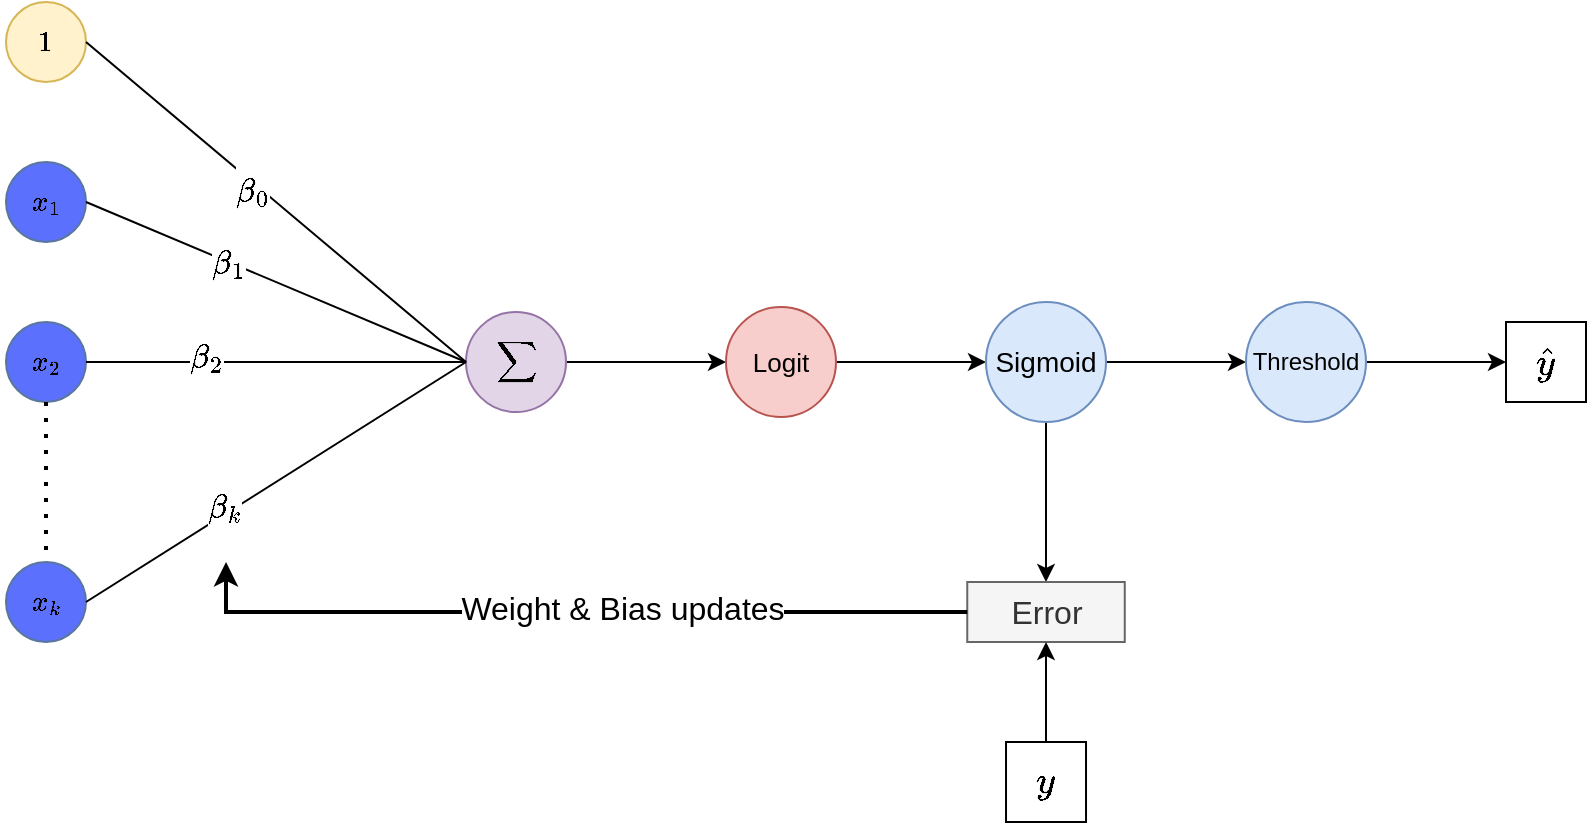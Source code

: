 <mxfile version="21.6.5" type="device" pages="3">
  <diagram name="Page-1" id="t2YLVSv8m0zh0XkawwQg">
    <mxGraphModel dx="1036" dy="606" grid="1" gridSize="10" guides="1" tooltips="1" connect="1" arrows="1" fold="1" page="1" pageScale="1" pageWidth="2339" pageHeight="3300" math="1" shadow="0">
      <root>
        <mxCell id="0" />
        <mxCell id="1" parent="0" />
        <mxCell id="hWcbeDs0Wxwmr4Kgzn8b-1" value="$$x_1$$" style="ellipse;whiteSpace=wrap;html=1;aspect=fixed;fillColor=#5B70FC;strokeColor=#59769E;" parent="1" vertex="1">
          <mxGeometry x="160" y="80" width="40" height="40" as="geometry" />
        </mxCell>
        <mxCell id="hWcbeDs0Wxwmr4Kgzn8b-2" value="$$x_2$$" style="ellipse;whiteSpace=wrap;html=1;aspect=fixed;fillColor=#5B70FC;strokeColor=#59769E;" parent="1" vertex="1">
          <mxGeometry x="160" y="160" width="40" height="40" as="geometry" />
        </mxCell>
        <mxCell id="hWcbeDs0Wxwmr4Kgzn8b-3" value="$$x_k$$" style="ellipse;whiteSpace=wrap;html=1;aspect=fixed;fillColor=#5B70FC;strokeColor=#59769E;" parent="1" vertex="1">
          <mxGeometry x="160" y="280" width="40" height="40" as="geometry" />
        </mxCell>
        <mxCell id="hWcbeDs0Wxwmr4Kgzn8b-4" value="$$1$$" style="ellipse;whiteSpace=wrap;html=1;aspect=fixed;fillColor=#fff2cc;strokeColor=#d6b656;" parent="1" vertex="1">
          <mxGeometry x="160" width="40" height="40" as="geometry" />
        </mxCell>
        <mxCell id="hWcbeDs0Wxwmr4Kgzn8b-20" value="" style="edgeStyle=orthogonalEdgeStyle;rounded=0;orthogonalLoop=1;jettySize=auto;html=1;" parent="1" source="hWcbeDs0Wxwmr4Kgzn8b-5" target="hWcbeDs0Wxwmr4Kgzn8b-19" edge="1">
          <mxGeometry relative="1" as="geometry" />
        </mxCell>
        <mxCell id="hWcbeDs0Wxwmr4Kgzn8b-5" value="$$\sum$$" style="ellipse;whiteSpace=wrap;html=1;aspect=fixed;fillColor=#e1d5e7;strokeColor=#9673a6;" parent="1" vertex="1">
          <mxGeometry x="390" y="155" width="50" height="50" as="geometry" />
        </mxCell>
        <mxCell id="hWcbeDs0Wxwmr4Kgzn8b-10" value="" style="endArrow=none;dashed=1;html=1;dashPattern=1 3;strokeWidth=2;rounded=0;exitX=0.5;exitY=1;exitDx=0;exitDy=0;entryX=0.5;entryY=0;entryDx=0;entryDy=0;" parent="1" source="hWcbeDs0Wxwmr4Kgzn8b-2" target="hWcbeDs0Wxwmr4Kgzn8b-3" edge="1">
          <mxGeometry width="50" height="50" relative="1" as="geometry">
            <mxPoint x="500" y="140" as="sourcePoint" />
            <mxPoint x="550" y="90" as="targetPoint" />
          </mxGeometry>
        </mxCell>
        <mxCell id="hWcbeDs0Wxwmr4Kgzn8b-11" value="" style="endArrow=none;html=1;rounded=0;exitX=1;exitY=0.5;exitDx=0;exitDy=0;entryX=0;entryY=0.5;entryDx=0;entryDy=0;" parent="1" source="hWcbeDs0Wxwmr4Kgzn8b-4" target="hWcbeDs0Wxwmr4Kgzn8b-5" edge="1">
          <mxGeometry width="50" height="50" relative="1" as="geometry">
            <mxPoint x="500" y="140" as="sourcePoint" />
            <mxPoint x="550" y="90" as="targetPoint" />
          </mxGeometry>
        </mxCell>
        <mxCell id="hWcbeDs0Wxwmr4Kgzn8b-34" value="&lt;font style=&quot;font-size: 14px;&quot;&gt;$$\beta_0$$&lt;/font&gt;" style="edgeLabel;html=1;align=center;verticalAlign=middle;resizable=0;points=[];" parent="hWcbeDs0Wxwmr4Kgzn8b-11" vertex="1" connectable="0">
          <mxGeometry x="-0.108" y="-4" relative="1" as="geometry">
            <mxPoint as="offset" />
          </mxGeometry>
        </mxCell>
        <mxCell id="hWcbeDs0Wxwmr4Kgzn8b-12" value="" style="endArrow=none;html=1;rounded=0;exitX=1;exitY=0.5;exitDx=0;exitDy=0;entryX=0;entryY=0.5;entryDx=0;entryDy=0;" parent="1" source="hWcbeDs0Wxwmr4Kgzn8b-1" target="hWcbeDs0Wxwmr4Kgzn8b-5" edge="1">
          <mxGeometry width="50" height="50" relative="1" as="geometry">
            <mxPoint x="500" y="140" as="sourcePoint" />
            <mxPoint x="550" y="90" as="targetPoint" />
          </mxGeometry>
        </mxCell>
        <mxCell id="hWcbeDs0Wxwmr4Kgzn8b-16" value="&lt;font style=&quot;font-size: 14px;&quot;&gt;$$\beta_1$$&lt;/font&gt;" style="edgeLabel;html=1;align=center;verticalAlign=middle;resizable=0;points=[];" parent="hWcbeDs0Wxwmr4Kgzn8b-12" vertex="1" connectable="0">
          <mxGeometry x="-0.396" y="3" relative="1" as="geometry">
            <mxPoint x="12" y="9" as="offset" />
          </mxGeometry>
        </mxCell>
        <mxCell id="hWcbeDs0Wxwmr4Kgzn8b-13" value="" style="endArrow=none;html=1;rounded=0;exitX=1;exitY=0.5;exitDx=0;exitDy=0;entryX=0;entryY=0.5;entryDx=0;entryDy=0;" parent="1" source="hWcbeDs0Wxwmr4Kgzn8b-3" target="hWcbeDs0Wxwmr4Kgzn8b-5" edge="1">
          <mxGeometry width="50" height="50" relative="1" as="geometry">
            <mxPoint x="500" y="140" as="sourcePoint" />
            <mxPoint x="550" y="90" as="targetPoint" />
          </mxGeometry>
        </mxCell>
        <mxCell id="hWcbeDs0Wxwmr4Kgzn8b-18" value="&lt;font style=&quot;font-size: 14px;&quot;&gt;$$\beta_k$$&lt;/font&gt;" style="edgeLabel;html=1;align=center;verticalAlign=middle;resizable=0;points=[];" parent="hWcbeDs0Wxwmr4Kgzn8b-13" vertex="1" connectable="0">
          <mxGeometry x="-0.263" y="3" relative="1" as="geometry">
            <mxPoint as="offset" />
          </mxGeometry>
        </mxCell>
        <mxCell id="hWcbeDs0Wxwmr4Kgzn8b-14" value="" style="endArrow=none;html=1;rounded=0;exitX=1;exitY=0.5;exitDx=0;exitDy=0;entryX=0;entryY=0.5;entryDx=0;entryDy=0;" parent="1" source="hWcbeDs0Wxwmr4Kgzn8b-2" target="hWcbeDs0Wxwmr4Kgzn8b-5" edge="1">
          <mxGeometry width="50" height="50" relative="1" as="geometry">
            <mxPoint x="500" y="140" as="sourcePoint" />
            <mxPoint x="550" y="90" as="targetPoint" />
          </mxGeometry>
        </mxCell>
        <mxCell id="hWcbeDs0Wxwmr4Kgzn8b-17" value="&lt;font style=&quot;font-size: 14px;&quot;&gt;$$\beta_2$$&lt;/font&gt;" style="edgeLabel;html=1;align=center;verticalAlign=middle;resizable=0;points=[];" parent="hWcbeDs0Wxwmr4Kgzn8b-14" vertex="1" connectable="0">
          <mxGeometry x="-0.375" y="2" relative="1" as="geometry">
            <mxPoint as="offset" />
          </mxGeometry>
        </mxCell>
        <mxCell id="hWcbeDs0Wxwmr4Kgzn8b-22" value="" style="edgeStyle=orthogonalEdgeStyle;rounded=0;orthogonalLoop=1;jettySize=auto;html=1;" parent="1" source="hWcbeDs0Wxwmr4Kgzn8b-19" target="hWcbeDs0Wxwmr4Kgzn8b-21" edge="1">
          <mxGeometry relative="1" as="geometry" />
        </mxCell>
        <mxCell id="hWcbeDs0Wxwmr4Kgzn8b-19" value="&lt;font style=&quot;font-size: 13px;&quot;&gt;Logit&lt;/font&gt;" style="ellipse;whiteSpace=wrap;html=1;aspect=fixed;fillColor=#f8cecc;strokeColor=#b85450;" parent="1" vertex="1">
          <mxGeometry x="520" y="152.5" width="55" height="55" as="geometry" />
        </mxCell>
        <mxCell id="hWcbeDs0Wxwmr4Kgzn8b-24" value="" style="edgeStyle=orthogonalEdgeStyle;rounded=0;orthogonalLoop=1;jettySize=auto;html=1;" parent="1" source="hWcbeDs0Wxwmr4Kgzn8b-21" target="hWcbeDs0Wxwmr4Kgzn8b-23" edge="1">
          <mxGeometry relative="1" as="geometry" />
        </mxCell>
        <mxCell id="hWcbeDs0Wxwmr4Kgzn8b-30" value="" style="edgeStyle=orthogonalEdgeStyle;rounded=0;orthogonalLoop=1;jettySize=auto;html=1;" parent="1" source="hWcbeDs0Wxwmr4Kgzn8b-21" target="hWcbeDs0Wxwmr4Kgzn8b-29" edge="1">
          <mxGeometry relative="1" as="geometry" />
        </mxCell>
        <mxCell id="hWcbeDs0Wxwmr4Kgzn8b-21" value="&lt;font style=&quot;font-size: 14px;&quot;&gt;Sigmoid&lt;/font&gt;" style="ellipse;whiteSpace=wrap;html=1;fillColor=#dae8fc;strokeColor=#6c8ebf;" parent="1" vertex="1">
          <mxGeometry x="650" y="150" width="60" height="60" as="geometry" />
        </mxCell>
        <mxCell id="hWcbeDs0Wxwmr4Kgzn8b-23" value="&lt;font style=&quot;font-size: 16px;&quot;&gt;Error&lt;/font&gt;" style="whiteSpace=wrap;html=1;fillColor=#f5f5f5;strokeColor=#666666;fontColor=#333333;" parent="1" vertex="1">
          <mxGeometry x="640.63" y="290" width="78.75" height="30" as="geometry" />
        </mxCell>
        <mxCell id="hWcbeDs0Wxwmr4Kgzn8b-26" value="" style="edgeStyle=orthogonalEdgeStyle;rounded=0;orthogonalLoop=1;jettySize=auto;html=1;" parent="1" source="hWcbeDs0Wxwmr4Kgzn8b-25" target="hWcbeDs0Wxwmr4Kgzn8b-23" edge="1">
          <mxGeometry relative="1" as="geometry" />
        </mxCell>
        <mxCell id="hWcbeDs0Wxwmr4Kgzn8b-25" value="&lt;font style=&quot;font-size: 16px;&quot;&gt;$$y$$&lt;/font&gt;" style="whiteSpace=wrap;html=1;aspect=fixed;" parent="1" vertex="1">
          <mxGeometry x="660.01" y="370" width="40" height="40" as="geometry" />
        </mxCell>
        <mxCell id="hWcbeDs0Wxwmr4Kgzn8b-27" value="" style="endArrow=classic;html=1;rounded=0;exitX=0;exitY=0.5;exitDx=0;exitDy=0;strokeWidth=2;" parent="1" source="hWcbeDs0Wxwmr4Kgzn8b-23" edge="1">
          <mxGeometry width="50" height="50" relative="1" as="geometry">
            <mxPoint x="500" y="230" as="sourcePoint" />
            <mxPoint x="270" y="280" as="targetPoint" />
            <Array as="points">
              <mxPoint x="270" y="305" />
            </Array>
          </mxGeometry>
        </mxCell>
        <mxCell id="hWcbeDs0Wxwmr4Kgzn8b-28" value="&lt;font style=&quot;font-size: 16px;&quot;&gt;Weight &amp;amp; Bias updates&lt;/font&gt;" style="edgeLabel;html=1;align=center;verticalAlign=middle;resizable=0;points=[];" parent="hWcbeDs0Wxwmr4Kgzn8b-27" vertex="1" connectable="0">
          <mxGeometry x="-0.128" y="-2" relative="1" as="geometry">
            <mxPoint as="offset" />
          </mxGeometry>
        </mxCell>
        <mxCell id="hWcbeDs0Wxwmr4Kgzn8b-33" value="" style="edgeStyle=orthogonalEdgeStyle;rounded=0;orthogonalLoop=1;jettySize=auto;html=1;" parent="1" source="hWcbeDs0Wxwmr4Kgzn8b-29" target="hWcbeDs0Wxwmr4Kgzn8b-32" edge="1">
          <mxGeometry relative="1" as="geometry" />
        </mxCell>
        <mxCell id="hWcbeDs0Wxwmr4Kgzn8b-29" value="Threshold" style="ellipse;whiteSpace=wrap;html=1;fillColor=#dae8fc;strokeColor=#6c8ebf;" parent="1" vertex="1">
          <mxGeometry x="780" y="150" width="60" height="60" as="geometry" />
        </mxCell>
        <mxCell id="hWcbeDs0Wxwmr4Kgzn8b-32" value="&lt;font style=&quot;font-size: 16px;&quot;&gt;$$\hat y$$&lt;/font&gt;" style="whiteSpace=wrap;html=1;aspect=fixed;" parent="1" vertex="1">
          <mxGeometry x="910" y="160" width="40" height="40" as="geometry" />
        </mxCell>
      </root>
    </mxGraphModel>
  </diagram>
  <diagram id="fVPKGiWXq9EXSzOyHESm" name="Page-2">
    <mxGraphModel dx="1036" dy="606" grid="1" gridSize="10" guides="1" tooltips="1" connect="1" arrows="1" fold="1" page="1" pageScale="1" pageWidth="2339" pageHeight="3300" math="1" shadow="0">
      <root>
        <mxCell id="0" />
        <mxCell id="1" parent="0" />
        <mxCell id="jaJqwR_zJq3sOitP0Sd8-1" value="$$x_1$$" style="ellipse;whiteSpace=wrap;html=1;aspect=fixed;fillColor=#5B70FC;strokeColor=#59769E;" parent="1" vertex="1">
          <mxGeometry x="160" y="240" width="40" height="40" as="geometry" />
        </mxCell>
        <mxCell id="jaJqwR_zJq3sOitP0Sd8-2" value="$$x_2$$" style="ellipse;whiteSpace=wrap;html=1;aspect=fixed;fillColor=#5B70FC;strokeColor=#59769E;" parent="1" vertex="1">
          <mxGeometry x="160" y="320" width="40" height="40" as="geometry" />
        </mxCell>
        <mxCell id="jaJqwR_zJq3sOitP0Sd8-3" value="$$x_k$$" style="ellipse;whiteSpace=wrap;html=1;aspect=fixed;fillColor=#5B70FC;strokeColor=#59769E;" parent="1" vertex="1">
          <mxGeometry x="160" y="440" width="40" height="40" as="geometry" />
        </mxCell>
        <mxCell id="jaJqwR_zJq3sOitP0Sd8-4" value="$$1$$" style="ellipse;whiteSpace=wrap;html=1;aspect=fixed;fillColor=#fff2cc;strokeColor=#d6b656;" parent="1" vertex="1">
          <mxGeometry x="160" y="160" width="40" height="40" as="geometry" />
        </mxCell>
        <mxCell id="jaJqwR_zJq3sOitP0Sd8-5" value="" style="endArrow=none;dashed=1;html=1;dashPattern=1 3;strokeWidth=2;rounded=0;exitX=0.5;exitY=1;exitDx=0;exitDy=0;entryX=0.5;entryY=0;entryDx=0;entryDy=0;" parent="1" source="jaJqwR_zJq3sOitP0Sd8-2" target="jaJqwR_zJq3sOitP0Sd8-3" edge="1">
          <mxGeometry width="50" height="50" relative="1" as="geometry">
            <mxPoint x="500" y="300" as="sourcePoint" />
            <mxPoint x="550" y="250" as="targetPoint" />
          </mxGeometry>
        </mxCell>
        <mxCell id="jaJqwR_zJq3sOitP0Sd8-10" value="$$L_{11}$$" style="ellipse;whiteSpace=wrap;html=1;aspect=fixed;fillColor=#5B70FC;strokeColor=#59769E;" parent="1" vertex="1">
          <mxGeometry x="320" y="240" width="40" height="40" as="geometry" />
        </mxCell>
        <mxCell id="jaJqwR_zJq3sOitP0Sd8-11" value="$$L_{21}$$" style="ellipse;whiteSpace=wrap;html=1;aspect=fixed;fillColor=#5B70FC;strokeColor=#59769E;" parent="1" vertex="1">
          <mxGeometry x="320" y="320" width="40" height="40" as="geometry" />
        </mxCell>
        <mxCell id="jaJqwR_zJq3sOitP0Sd8-12" value="$$L_{m1}$$" style="ellipse;whiteSpace=wrap;html=1;aspect=fixed;fillColor=#5B70FC;strokeColor=#59769E;" parent="1" vertex="1">
          <mxGeometry x="320" y="440" width="40" height="40" as="geometry" />
        </mxCell>
        <mxCell id="jaJqwR_zJq3sOitP0Sd8-13" value="$$1$$" style="ellipse;whiteSpace=wrap;html=1;aspect=fixed;fillColor=#fff2cc;strokeColor=#d6b656;" parent="1" vertex="1">
          <mxGeometry x="320" y="160" width="40" height="40" as="geometry" />
        </mxCell>
        <mxCell id="jaJqwR_zJq3sOitP0Sd8-14" value="" style="endArrow=none;dashed=1;html=1;dashPattern=1 3;strokeWidth=2;rounded=0;exitX=0.5;exitY=1;exitDx=0;exitDy=0;entryX=0.5;entryY=0;entryDx=0;entryDy=0;" parent="1" source="jaJqwR_zJq3sOitP0Sd8-11" target="jaJqwR_zJq3sOitP0Sd8-12" edge="1">
          <mxGeometry width="50" height="50" relative="1" as="geometry">
            <mxPoint x="660" y="300" as="sourcePoint" />
            <mxPoint x="710" y="250" as="targetPoint" />
          </mxGeometry>
        </mxCell>
        <mxCell id="378MtAslF3RU5sr_15zw-1" value="$$L_{1n}$$" style="ellipse;whiteSpace=wrap;html=1;aspect=fixed;fillColor=#5B70FC;strokeColor=#59769E;" parent="1" vertex="1">
          <mxGeometry x="560" y="240" width="40" height="40" as="geometry" />
        </mxCell>
        <mxCell id="378MtAslF3RU5sr_15zw-2" value="$$L_{2n}$$" style="ellipse;whiteSpace=wrap;html=1;aspect=fixed;fillColor=#5B70FC;strokeColor=#59769E;" parent="1" vertex="1">
          <mxGeometry x="560" y="320" width="40" height="40" as="geometry" />
        </mxCell>
        <mxCell id="378MtAslF3RU5sr_15zw-3" value="$$L_{mn}$$" style="ellipse;whiteSpace=wrap;html=1;aspect=fixed;fillColor=#5B70FC;strokeColor=#59769E;" parent="1" vertex="1">
          <mxGeometry x="560" y="440" width="40" height="40" as="geometry" />
        </mxCell>
        <mxCell id="378MtAslF3RU5sr_15zw-4" value="$$1$$" style="ellipse;whiteSpace=wrap;html=1;aspect=fixed;fillColor=#fff2cc;strokeColor=#d6b656;" parent="1" vertex="1">
          <mxGeometry x="560" y="160" width="40" height="40" as="geometry" />
        </mxCell>
        <mxCell id="378MtAslF3RU5sr_15zw-5" value="" style="edgeStyle=orthogonalEdgeStyle;rounded=0;orthogonalLoop=1;jettySize=auto;html=1;" parent="1" source="378MtAslF3RU5sr_15zw-6" target="378MtAslF3RU5sr_15zw-17" edge="1">
          <mxGeometry relative="1" as="geometry" />
        </mxCell>
        <mxCell id="378MtAslF3RU5sr_15zw-6" value="$$\sum$$" style="ellipse;whiteSpace=wrap;html=1;aspect=fixed;fillColor=#e1d5e7;strokeColor=#9673a6;" parent="1" vertex="1">
          <mxGeometry x="790" y="315" width="50" height="50" as="geometry" />
        </mxCell>
        <mxCell id="378MtAslF3RU5sr_15zw-7" value="" style="endArrow=none;dashed=1;html=1;dashPattern=1 3;strokeWidth=2;rounded=0;exitX=0.5;exitY=1;exitDx=0;exitDy=0;entryX=0.5;entryY=0;entryDx=0;entryDy=0;" parent="1" source="378MtAslF3RU5sr_15zw-2" target="378MtAslF3RU5sr_15zw-3" edge="1">
          <mxGeometry width="50" height="50" relative="1" as="geometry">
            <mxPoint x="900" y="300" as="sourcePoint" />
            <mxPoint x="950" y="250" as="targetPoint" />
          </mxGeometry>
        </mxCell>
        <mxCell id="378MtAslF3RU5sr_15zw-8" value="" style="endArrow=none;html=1;rounded=0;exitX=1;exitY=0.5;exitDx=0;exitDy=0;entryX=0;entryY=0.5;entryDx=0;entryDy=0;" parent="1" source="378MtAslF3RU5sr_15zw-4" target="378MtAslF3RU5sr_15zw-6" edge="1">
          <mxGeometry width="50" height="50" relative="1" as="geometry">
            <mxPoint x="900" y="300" as="sourcePoint" />
            <mxPoint x="950" y="250" as="targetPoint" />
          </mxGeometry>
        </mxCell>
        <mxCell id="378MtAslF3RU5sr_15zw-10" value="" style="endArrow=none;html=1;rounded=0;exitX=1;exitY=0.5;exitDx=0;exitDy=0;entryX=0;entryY=0.5;entryDx=0;entryDy=0;" parent="1" source="378MtAslF3RU5sr_15zw-1" target="378MtAslF3RU5sr_15zw-6" edge="1">
          <mxGeometry width="50" height="50" relative="1" as="geometry">
            <mxPoint x="900" y="300" as="sourcePoint" />
            <mxPoint x="950" y="250" as="targetPoint" />
          </mxGeometry>
        </mxCell>
        <mxCell id="378MtAslF3RU5sr_15zw-12" value="" style="endArrow=none;html=1;rounded=0;exitX=1;exitY=0.5;exitDx=0;exitDy=0;entryX=0;entryY=0.5;entryDx=0;entryDy=0;" parent="1" source="378MtAslF3RU5sr_15zw-3" target="378MtAslF3RU5sr_15zw-6" edge="1">
          <mxGeometry width="50" height="50" relative="1" as="geometry">
            <mxPoint x="900" y="300" as="sourcePoint" />
            <mxPoint x="950" y="250" as="targetPoint" />
          </mxGeometry>
        </mxCell>
        <mxCell id="378MtAslF3RU5sr_15zw-14" value="" style="endArrow=none;html=1;rounded=0;exitX=1;exitY=0.5;exitDx=0;exitDy=0;entryX=0;entryY=0.5;entryDx=0;entryDy=0;" parent="1" source="378MtAslF3RU5sr_15zw-2" target="378MtAslF3RU5sr_15zw-6" edge="1">
          <mxGeometry width="50" height="50" relative="1" as="geometry">
            <mxPoint x="900" y="300" as="sourcePoint" />
            <mxPoint x="950" y="250" as="targetPoint" />
          </mxGeometry>
        </mxCell>
        <mxCell id="378MtAslF3RU5sr_15zw-16" value="" style="edgeStyle=orthogonalEdgeStyle;rounded=0;orthogonalLoop=1;jettySize=auto;html=1;" parent="1" source="378MtAslF3RU5sr_15zw-17" target="378MtAslF3RU5sr_15zw-20" edge="1">
          <mxGeometry relative="1" as="geometry" />
        </mxCell>
        <mxCell id="378MtAslF3RU5sr_15zw-17" value="&lt;font style=&quot;font-size: 13px;&quot;&gt;Logit&lt;/font&gt;" style="ellipse;whiteSpace=wrap;html=1;aspect=fixed;fillColor=#f8cecc;strokeColor=#b85450;" parent="1" vertex="1">
          <mxGeometry x="920" y="312.5" width="55" height="55" as="geometry" />
        </mxCell>
        <mxCell id="378MtAslF3RU5sr_15zw-18" value="" style="edgeStyle=orthogonalEdgeStyle;rounded=0;orthogonalLoop=1;jettySize=auto;html=1;" parent="1" source="378MtAslF3RU5sr_15zw-20" target="378MtAslF3RU5sr_15zw-21" edge="1">
          <mxGeometry relative="1" as="geometry" />
        </mxCell>
        <mxCell id="378MtAslF3RU5sr_15zw-19" value="" style="edgeStyle=orthogonalEdgeStyle;rounded=0;orthogonalLoop=1;jettySize=auto;html=1;" parent="1" source="378MtAslF3RU5sr_15zw-20" target="378MtAslF3RU5sr_15zw-27" edge="1">
          <mxGeometry relative="1" as="geometry" />
        </mxCell>
        <mxCell id="378MtAslF3RU5sr_15zw-20" value="&lt;font style=&quot;font-size: 14px;&quot;&gt;Sigmoid&lt;/font&gt;" style="ellipse;whiteSpace=wrap;html=1;fillColor=#dae8fc;strokeColor=#6c8ebf;" parent="1" vertex="1">
          <mxGeometry x="1050" y="310" width="60" height="60" as="geometry" />
        </mxCell>
        <mxCell id="378MtAslF3RU5sr_15zw-21" value="&lt;font style=&quot;font-size: 16px;&quot;&gt;Error&lt;/font&gt;" style="whiteSpace=wrap;html=1;fillColor=#f5f5f5;strokeColor=#666666;fontColor=#333333;" parent="1" vertex="1">
          <mxGeometry x="1040.63" y="450" width="78.75" height="30" as="geometry" />
        </mxCell>
        <mxCell id="378MtAslF3RU5sr_15zw-22" value="" style="edgeStyle=orthogonalEdgeStyle;rounded=0;orthogonalLoop=1;jettySize=auto;html=1;" parent="1" source="378MtAslF3RU5sr_15zw-23" target="378MtAslF3RU5sr_15zw-21" edge="1">
          <mxGeometry relative="1" as="geometry" />
        </mxCell>
        <mxCell id="378MtAslF3RU5sr_15zw-23" value="&lt;font style=&quot;font-size: 16px;&quot;&gt;$$y$$&lt;/font&gt;" style="whiteSpace=wrap;html=1;aspect=fixed;" parent="1" vertex="1">
          <mxGeometry x="1060.01" y="530" width="40" height="40" as="geometry" />
        </mxCell>
        <mxCell id="378MtAslF3RU5sr_15zw-24" value="" style="endArrow=classic;html=1;rounded=0;exitX=0;exitY=0.5;exitDx=0;exitDy=0;strokeWidth=2;" parent="1" source="378MtAslF3RU5sr_15zw-21" edge="1">
          <mxGeometry width="50" height="50" relative="1" as="geometry">
            <mxPoint x="900" y="390" as="sourcePoint" />
            <mxPoint x="670" y="440" as="targetPoint" />
            <Array as="points">
              <mxPoint x="670" y="465" />
            </Array>
          </mxGeometry>
        </mxCell>
        <mxCell id="378MtAslF3RU5sr_15zw-25" value="&lt;font style=&quot;font-size: 16px;&quot;&gt;Weight &amp;amp; Bias updates&lt;/font&gt;" style="edgeLabel;html=1;align=center;verticalAlign=middle;resizable=0;points=[];" parent="378MtAslF3RU5sr_15zw-24" vertex="1" connectable="0">
          <mxGeometry x="-0.128" y="-2" relative="1" as="geometry">
            <mxPoint as="offset" />
          </mxGeometry>
        </mxCell>
        <mxCell id="378MtAslF3RU5sr_15zw-26" value="" style="edgeStyle=orthogonalEdgeStyle;rounded=0;orthogonalLoop=1;jettySize=auto;html=1;" parent="1" source="378MtAslF3RU5sr_15zw-27" target="378MtAslF3RU5sr_15zw-28" edge="1">
          <mxGeometry relative="1" as="geometry" />
        </mxCell>
        <mxCell id="378MtAslF3RU5sr_15zw-27" value="Threshold" style="ellipse;whiteSpace=wrap;html=1;fillColor=#dae8fc;strokeColor=#6c8ebf;" parent="1" vertex="1">
          <mxGeometry x="1180" y="310" width="60" height="60" as="geometry" />
        </mxCell>
        <mxCell id="378MtAslF3RU5sr_15zw-28" value="&lt;font style=&quot;font-size: 16px;&quot;&gt;$$\hat y$$&lt;/font&gt;" style="whiteSpace=wrap;html=1;aspect=fixed;" parent="1" vertex="1">
          <mxGeometry x="1310" y="320" width="40" height="40" as="geometry" />
        </mxCell>
        <mxCell id="378MtAslF3RU5sr_15zw-29" value="" style="endArrow=none;html=1;rounded=0;exitX=1;exitY=0.5;exitDx=0;exitDy=0;entryX=0;entryY=0.5;entryDx=0;entryDy=0;" parent="1" source="jaJqwR_zJq3sOitP0Sd8-4" target="jaJqwR_zJq3sOitP0Sd8-13" edge="1">
          <mxGeometry width="50" height="50" relative="1" as="geometry">
            <mxPoint x="470" y="350" as="sourcePoint" />
            <mxPoint x="520" y="300" as="targetPoint" />
          </mxGeometry>
        </mxCell>
        <mxCell id="378MtAslF3RU5sr_15zw-30" value="" style="endArrow=none;html=1;rounded=0;exitX=1;exitY=0.5;exitDx=0;exitDy=0;entryX=0;entryY=0.5;entryDx=0;entryDy=0;" parent="1" source="jaJqwR_zJq3sOitP0Sd8-4" target="jaJqwR_zJq3sOitP0Sd8-10" edge="1">
          <mxGeometry width="50" height="50" relative="1" as="geometry">
            <mxPoint x="470" y="350" as="sourcePoint" />
            <mxPoint x="520" y="300" as="targetPoint" />
          </mxGeometry>
        </mxCell>
        <mxCell id="378MtAslF3RU5sr_15zw-31" value="" style="endArrow=none;html=1;rounded=0;exitX=1;exitY=0.5;exitDx=0;exitDy=0;entryX=0;entryY=0.5;entryDx=0;entryDy=0;" parent="1" source="jaJqwR_zJq3sOitP0Sd8-4" target="jaJqwR_zJq3sOitP0Sd8-11" edge="1">
          <mxGeometry width="50" height="50" relative="1" as="geometry">
            <mxPoint x="470" y="350" as="sourcePoint" />
            <mxPoint x="520" y="300" as="targetPoint" />
          </mxGeometry>
        </mxCell>
        <mxCell id="378MtAslF3RU5sr_15zw-32" value="" style="endArrow=none;html=1;rounded=0;exitX=1;exitY=0.5;exitDx=0;exitDy=0;entryX=0;entryY=0.5;entryDx=0;entryDy=0;" parent="1" source="jaJqwR_zJq3sOitP0Sd8-4" target="jaJqwR_zJq3sOitP0Sd8-12" edge="1">
          <mxGeometry width="50" height="50" relative="1" as="geometry">
            <mxPoint x="470" y="350" as="sourcePoint" />
            <mxPoint x="520" y="300" as="targetPoint" />
          </mxGeometry>
        </mxCell>
        <mxCell id="378MtAslF3RU5sr_15zw-33" value="" style="endArrow=none;html=1;rounded=0;exitX=1;exitY=0.5;exitDx=0;exitDy=0;entryX=0;entryY=0.5;entryDx=0;entryDy=0;" parent="1" source="jaJqwR_zJq3sOitP0Sd8-1" target="jaJqwR_zJq3sOitP0Sd8-13" edge="1">
          <mxGeometry width="50" height="50" relative="1" as="geometry">
            <mxPoint x="470" y="350" as="sourcePoint" />
            <mxPoint x="520" y="300" as="targetPoint" />
          </mxGeometry>
        </mxCell>
        <mxCell id="378MtAslF3RU5sr_15zw-34" value="" style="endArrow=none;html=1;rounded=0;exitX=1;exitY=0.5;exitDx=0;exitDy=0;entryX=0;entryY=0.5;entryDx=0;entryDy=0;" parent="1" source="jaJqwR_zJq3sOitP0Sd8-1" target="jaJqwR_zJq3sOitP0Sd8-10" edge="1">
          <mxGeometry width="50" height="50" relative="1" as="geometry">
            <mxPoint x="470" y="350" as="sourcePoint" />
            <mxPoint x="520" y="300" as="targetPoint" />
          </mxGeometry>
        </mxCell>
        <mxCell id="378MtAslF3RU5sr_15zw-35" value="" style="endArrow=none;html=1;rounded=0;exitX=1;exitY=0.5;exitDx=0;exitDy=0;entryX=0;entryY=0.5;entryDx=0;entryDy=0;" parent="1" source="jaJqwR_zJq3sOitP0Sd8-1" target="jaJqwR_zJq3sOitP0Sd8-11" edge="1">
          <mxGeometry width="50" height="50" relative="1" as="geometry">
            <mxPoint x="470" y="350" as="sourcePoint" />
            <mxPoint x="520" y="300" as="targetPoint" />
          </mxGeometry>
        </mxCell>
        <mxCell id="378MtAslF3RU5sr_15zw-36" value="" style="endArrow=none;html=1;rounded=0;exitX=1;exitY=0.5;exitDx=0;exitDy=0;entryX=0;entryY=0.5;entryDx=0;entryDy=0;" parent="1" source="jaJqwR_zJq3sOitP0Sd8-2" target="jaJqwR_zJq3sOitP0Sd8-11" edge="1">
          <mxGeometry width="50" height="50" relative="1" as="geometry">
            <mxPoint x="470" y="350" as="sourcePoint" />
            <mxPoint x="520" y="300" as="targetPoint" />
          </mxGeometry>
        </mxCell>
        <mxCell id="378MtAslF3RU5sr_15zw-37" value="" style="endArrow=none;html=1;rounded=0;exitX=1;exitY=0.5;exitDx=0;exitDy=0;entryX=0;entryY=0.5;entryDx=0;entryDy=0;" parent="1" source="jaJqwR_zJq3sOitP0Sd8-2" target="jaJqwR_zJq3sOitP0Sd8-13" edge="1">
          <mxGeometry width="50" height="50" relative="1" as="geometry">
            <mxPoint x="470" y="350" as="sourcePoint" />
            <mxPoint x="520" y="300" as="targetPoint" />
          </mxGeometry>
        </mxCell>
        <mxCell id="378MtAslF3RU5sr_15zw-38" value="" style="endArrow=none;html=1;rounded=0;exitX=1;exitY=0.5;exitDx=0;exitDy=0;entryX=0;entryY=0.5;entryDx=0;entryDy=0;" parent="1" source="jaJqwR_zJq3sOitP0Sd8-2" target="jaJqwR_zJq3sOitP0Sd8-10" edge="1">
          <mxGeometry width="50" height="50" relative="1" as="geometry">
            <mxPoint x="470" y="350" as="sourcePoint" />
            <mxPoint x="520" y="300" as="targetPoint" />
          </mxGeometry>
        </mxCell>
        <mxCell id="378MtAslF3RU5sr_15zw-39" value="" style="endArrow=none;html=1;rounded=0;exitX=1;exitY=0.5;exitDx=0;exitDy=0;entryX=0;entryY=0.5;entryDx=0;entryDy=0;" parent="1" source="jaJqwR_zJq3sOitP0Sd8-2" target="jaJqwR_zJq3sOitP0Sd8-12" edge="1">
          <mxGeometry width="50" height="50" relative="1" as="geometry">
            <mxPoint x="470" y="350" as="sourcePoint" />
            <mxPoint x="520" y="300" as="targetPoint" />
          </mxGeometry>
        </mxCell>
        <mxCell id="378MtAslF3RU5sr_15zw-40" value="" style="endArrow=none;html=1;rounded=0;exitX=1;exitY=0.5;exitDx=0;exitDy=0;entryX=0;entryY=0.5;entryDx=0;entryDy=0;" parent="1" source="jaJqwR_zJq3sOitP0Sd8-1" target="jaJqwR_zJq3sOitP0Sd8-12" edge="1">
          <mxGeometry width="50" height="50" relative="1" as="geometry">
            <mxPoint x="470" y="350" as="sourcePoint" />
            <mxPoint x="520" y="300" as="targetPoint" />
          </mxGeometry>
        </mxCell>
        <mxCell id="378MtAslF3RU5sr_15zw-41" value="" style="endArrow=none;html=1;rounded=0;exitX=1;exitY=0.5;exitDx=0;exitDy=0;entryX=0;entryY=0.5;entryDx=0;entryDy=0;" parent="1" source="jaJqwR_zJq3sOitP0Sd8-3" target="jaJqwR_zJq3sOitP0Sd8-13" edge="1">
          <mxGeometry width="50" height="50" relative="1" as="geometry">
            <mxPoint x="470" y="350" as="sourcePoint" />
            <mxPoint x="520" y="300" as="targetPoint" />
          </mxGeometry>
        </mxCell>
        <mxCell id="378MtAslF3RU5sr_15zw-42" value="" style="endArrow=none;html=1;rounded=0;exitX=1;exitY=0.5;exitDx=0;exitDy=0;entryX=0;entryY=0.5;entryDx=0;entryDy=0;" parent="1" source="jaJqwR_zJq3sOitP0Sd8-3" target="jaJqwR_zJq3sOitP0Sd8-10" edge="1">
          <mxGeometry width="50" height="50" relative="1" as="geometry">
            <mxPoint x="470" y="350" as="sourcePoint" />
            <mxPoint x="520" y="300" as="targetPoint" />
          </mxGeometry>
        </mxCell>
        <mxCell id="378MtAslF3RU5sr_15zw-43" value="" style="endArrow=none;html=1;rounded=0;exitX=1;exitY=0.5;exitDx=0;exitDy=0;entryX=0;entryY=0.5;entryDx=0;entryDy=0;" parent="1" source="jaJqwR_zJq3sOitP0Sd8-3" target="jaJqwR_zJq3sOitP0Sd8-11" edge="1">
          <mxGeometry width="50" height="50" relative="1" as="geometry">
            <mxPoint x="470" y="350" as="sourcePoint" />
            <mxPoint x="520" y="300" as="targetPoint" />
          </mxGeometry>
        </mxCell>
        <mxCell id="378MtAslF3RU5sr_15zw-44" value="" style="endArrow=none;html=1;rounded=0;exitX=1;exitY=0.5;exitDx=0;exitDy=0;entryX=0;entryY=0.5;entryDx=0;entryDy=0;" parent="1" source="jaJqwR_zJq3sOitP0Sd8-3" target="jaJqwR_zJq3sOitP0Sd8-12" edge="1">
          <mxGeometry width="50" height="50" relative="1" as="geometry">
            <mxPoint x="470" y="350" as="sourcePoint" />
            <mxPoint x="520" y="300" as="targetPoint" />
          </mxGeometry>
        </mxCell>
        <mxCell id="378MtAslF3RU5sr_15zw-45" value="" style="endArrow=none;dashed=1;html=1;dashPattern=1 3;strokeWidth=2;rounded=0;exitX=1;exitY=0.5;exitDx=0;exitDy=0;entryX=0;entryY=0.5;entryDx=0;entryDy=0;" parent="1" source="jaJqwR_zJq3sOitP0Sd8-11" target="378MtAslF3RU5sr_15zw-2" edge="1">
          <mxGeometry width="50" height="50" relative="1" as="geometry">
            <mxPoint x="470" y="350" as="sourcePoint" />
            <mxPoint x="520" y="300" as="targetPoint" />
          </mxGeometry>
        </mxCell>
        <mxCell id="378MtAslF3RU5sr_15zw-46" value="" style="endArrow=classic;html=1;rounded=0;exitX=0;exitY=0.5;exitDx=0;exitDy=0;strokeWidth=2;" parent="1" source="378MtAslF3RU5sr_15zw-21" edge="1">
          <mxGeometry width="50" height="50" relative="1" as="geometry">
            <mxPoint x="650" y="450" as="sourcePoint" />
            <mxPoint x="260" y="480" as="targetPoint" />
            <Array as="points">
              <mxPoint x="980" y="510" />
              <mxPoint x="260" y="510" />
            </Array>
          </mxGeometry>
        </mxCell>
        <mxCell id="378MtAslF3RU5sr_15zw-47" value="" style="endArrow=classic;html=1;rounded=0;exitX=0;exitY=0.5;exitDx=0;exitDy=0;strokeWidth=2;" parent="1" source="378MtAslF3RU5sr_15zw-21" edge="1">
          <mxGeometry width="50" height="50" relative="1" as="geometry">
            <mxPoint x="650" y="450" as="sourcePoint" />
            <mxPoint x="460" y="480" as="targetPoint" />
            <Array as="points">
              <mxPoint x="980" y="510" />
              <mxPoint x="460" y="510" />
            </Array>
          </mxGeometry>
        </mxCell>
        <mxCell id="378MtAslF3RU5sr_15zw-48" value="&lt;font style=&quot;font-size: 16px;&quot;&gt;Weight &amp;amp; Bias updates&lt;/font&gt;" style="edgeLabel;html=1;align=center;verticalAlign=middle;resizable=0;points=[];" parent="378MtAslF3RU5sr_15zw-47" vertex="1" connectable="0">
          <mxGeometry x="-0.098" y="-2" relative="1" as="geometry">
            <mxPoint as="offset" />
          </mxGeometry>
        </mxCell>
      </root>
    </mxGraphModel>
  </diagram>
  <diagram id="KJKVn5eHq2CW4t4X46uI" name="Page-3">
    <mxGraphModel dx="1036" dy="606" grid="1" gridSize="10" guides="1" tooltips="1" connect="1" arrows="1" fold="1" page="1" pageScale="1" pageWidth="2339" pageHeight="3300" math="1" shadow="0">
      <root>
        <mxCell id="0" />
        <mxCell id="1" parent="0" />
        <mxCell id="v25lyygh-t6oxrA4LlHR-1" value="$$x_1$$" style="ellipse;whiteSpace=wrap;html=1;aspect=fixed;fillColor=#5B70FC;strokeColor=#59769E;" parent="1" vertex="1">
          <mxGeometry x="160" y="80" width="40" height="40" as="geometry" />
        </mxCell>
        <mxCell id="v25lyygh-t6oxrA4LlHR-2" value="$$x_2$$" style="ellipse;whiteSpace=wrap;html=1;aspect=fixed;fillColor=#5B70FC;strokeColor=#59769E;" parent="1" vertex="1">
          <mxGeometry x="160" y="160" width="40" height="40" as="geometry" />
        </mxCell>
        <mxCell id="v25lyygh-t6oxrA4LlHR-3" value="$$x_k$$" style="ellipse;whiteSpace=wrap;html=1;aspect=fixed;fillColor=#5B70FC;strokeColor=#59769E;" parent="1" vertex="1">
          <mxGeometry x="160" y="280" width="40" height="40" as="geometry" />
        </mxCell>
        <mxCell id="v25lyygh-t6oxrA4LlHR-4" value="$$1$$" style="ellipse;whiteSpace=wrap;html=1;aspect=fixed;fillColor=#fff2cc;strokeColor=#d6b656;" parent="1" vertex="1">
          <mxGeometry x="160" width="40" height="40" as="geometry" />
        </mxCell>
        <mxCell id="v25lyygh-t6oxrA4LlHR-5" value="" style="edgeStyle=orthogonalEdgeStyle;rounded=0;orthogonalLoop=1;jettySize=auto;html=1;" parent="1" source="v25lyygh-t6oxrA4LlHR-6" target="v25lyygh-t6oxrA4LlHR-17" edge="1">
          <mxGeometry relative="1" as="geometry" />
        </mxCell>
        <mxCell id="v25lyygh-t6oxrA4LlHR-6" value="$$\sum$$" style="ellipse;whiteSpace=wrap;html=1;aspect=fixed;fillColor=#e1d5e7;strokeColor=#9673a6;" parent="1" vertex="1">
          <mxGeometry x="390" y="155" width="50" height="50" as="geometry" />
        </mxCell>
        <mxCell id="v25lyygh-t6oxrA4LlHR-7" value="" style="endArrow=none;dashed=1;html=1;dashPattern=1 3;strokeWidth=2;rounded=0;exitX=0.5;exitY=1;exitDx=0;exitDy=0;entryX=0.5;entryY=0;entryDx=0;entryDy=0;" parent="1" source="v25lyygh-t6oxrA4LlHR-2" target="v25lyygh-t6oxrA4LlHR-3" edge="1">
          <mxGeometry width="50" height="50" relative="1" as="geometry">
            <mxPoint x="500" y="140" as="sourcePoint" />
            <mxPoint x="550" y="90" as="targetPoint" />
          </mxGeometry>
        </mxCell>
        <mxCell id="v25lyygh-t6oxrA4LlHR-8" value="" style="endArrow=none;html=1;rounded=0;exitX=1;exitY=0.5;exitDx=0;exitDy=0;entryX=0;entryY=0.5;entryDx=0;entryDy=0;" parent="1" source="v25lyygh-t6oxrA4LlHR-4" target="v25lyygh-t6oxrA4LlHR-6" edge="1">
          <mxGeometry width="50" height="50" relative="1" as="geometry">
            <mxPoint x="500" y="140" as="sourcePoint" />
            <mxPoint x="550" y="90" as="targetPoint" />
          </mxGeometry>
        </mxCell>
        <mxCell id="v25lyygh-t6oxrA4LlHR-9" value="&lt;font style=&quot;font-size: 14px;&quot;&gt;$$\beta_0$$&lt;/font&gt;" style="edgeLabel;html=1;align=center;verticalAlign=middle;resizable=0;points=[];" parent="v25lyygh-t6oxrA4LlHR-8" vertex="1" connectable="0">
          <mxGeometry x="-0.108" y="-4" relative="1" as="geometry">
            <mxPoint as="offset" />
          </mxGeometry>
        </mxCell>
        <mxCell id="v25lyygh-t6oxrA4LlHR-10" value="" style="endArrow=none;html=1;rounded=0;exitX=1;exitY=0.5;exitDx=0;exitDy=0;entryX=0;entryY=0.5;entryDx=0;entryDy=0;" parent="1" source="v25lyygh-t6oxrA4LlHR-1" target="v25lyygh-t6oxrA4LlHR-6" edge="1">
          <mxGeometry width="50" height="50" relative="1" as="geometry">
            <mxPoint x="500" y="140" as="sourcePoint" />
            <mxPoint x="550" y="90" as="targetPoint" />
          </mxGeometry>
        </mxCell>
        <mxCell id="v25lyygh-t6oxrA4LlHR-11" value="&lt;font style=&quot;font-size: 14px;&quot;&gt;$$\beta_1$$&lt;/font&gt;" style="edgeLabel;html=1;align=center;verticalAlign=middle;resizable=0;points=[];" parent="v25lyygh-t6oxrA4LlHR-10" vertex="1" connectable="0">
          <mxGeometry x="-0.396" y="3" relative="1" as="geometry">
            <mxPoint x="12" y="9" as="offset" />
          </mxGeometry>
        </mxCell>
        <mxCell id="v25lyygh-t6oxrA4LlHR-12" value="" style="endArrow=none;html=1;rounded=0;exitX=1;exitY=0.5;exitDx=0;exitDy=0;entryX=0;entryY=0.5;entryDx=0;entryDy=0;" parent="1" source="v25lyygh-t6oxrA4LlHR-3" target="v25lyygh-t6oxrA4LlHR-6" edge="1">
          <mxGeometry width="50" height="50" relative="1" as="geometry">
            <mxPoint x="500" y="140" as="sourcePoint" />
            <mxPoint x="550" y="90" as="targetPoint" />
          </mxGeometry>
        </mxCell>
        <mxCell id="v25lyygh-t6oxrA4LlHR-13" value="&lt;font style=&quot;font-size: 14px;&quot;&gt;$$\beta_k$$&lt;/font&gt;" style="edgeLabel;html=1;align=center;verticalAlign=middle;resizable=0;points=[];" parent="v25lyygh-t6oxrA4LlHR-12" vertex="1" connectable="0">
          <mxGeometry x="-0.263" y="3" relative="1" as="geometry">
            <mxPoint as="offset" />
          </mxGeometry>
        </mxCell>
        <mxCell id="v25lyygh-t6oxrA4LlHR-14" value="" style="endArrow=none;html=1;rounded=0;exitX=1;exitY=0.5;exitDx=0;exitDy=0;entryX=0;entryY=0.5;entryDx=0;entryDy=0;" parent="1" source="v25lyygh-t6oxrA4LlHR-2" target="v25lyygh-t6oxrA4LlHR-6" edge="1">
          <mxGeometry width="50" height="50" relative="1" as="geometry">
            <mxPoint x="500" y="140" as="sourcePoint" />
            <mxPoint x="550" y="90" as="targetPoint" />
          </mxGeometry>
        </mxCell>
        <mxCell id="v25lyygh-t6oxrA4LlHR-15" value="&lt;font style=&quot;font-size: 14px;&quot;&gt;$$\beta_2$$&lt;/font&gt;" style="edgeLabel;html=1;align=center;verticalAlign=middle;resizable=0;points=[];" parent="v25lyygh-t6oxrA4LlHR-14" vertex="1" connectable="0">
          <mxGeometry x="-0.375" y="2" relative="1" as="geometry">
            <mxPoint as="offset" />
          </mxGeometry>
        </mxCell>
        <mxCell id="v25lyygh-t6oxrA4LlHR-16" value="" style="edgeStyle=orthogonalEdgeStyle;rounded=0;orthogonalLoop=1;jettySize=auto;html=1;" parent="1" source="v25lyygh-t6oxrA4LlHR-17" target="v25lyygh-t6oxrA4LlHR-19" edge="1">
          <mxGeometry relative="1" as="geometry" />
        </mxCell>
        <mxCell id="v25lyygh-t6oxrA4LlHR-17" value="&lt;span style=&quot;font-size: 13px;&quot;&gt;Logit&lt;/span&gt;" style="ellipse;whiteSpace=wrap;html=1;aspect=fixed;fillColor=#f8cecc;strokeColor=#b85450;" parent="1" vertex="1">
          <mxGeometry x="520" y="152.5" width="55" height="55" as="geometry" />
        </mxCell>
        <mxCell id="v25lyygh-t6oxrA4LlHR-19" value="&lt;font style=&quot;font-size: 14px;&quot;&gt;Sigmoid&lt;/font&gt;" style="ellipse;whiteSpace=wrap;html=1;fillColor=#dae8fc;strokeColor=#6c8ebf;" parent="1" vertex="1">
          <mxGeometry x="650" y="150" width="60" height="60" as="geometry" />
        </mxCell>
      </root>
    </mxGraphModel>
  </diagram>
</mxfile>
